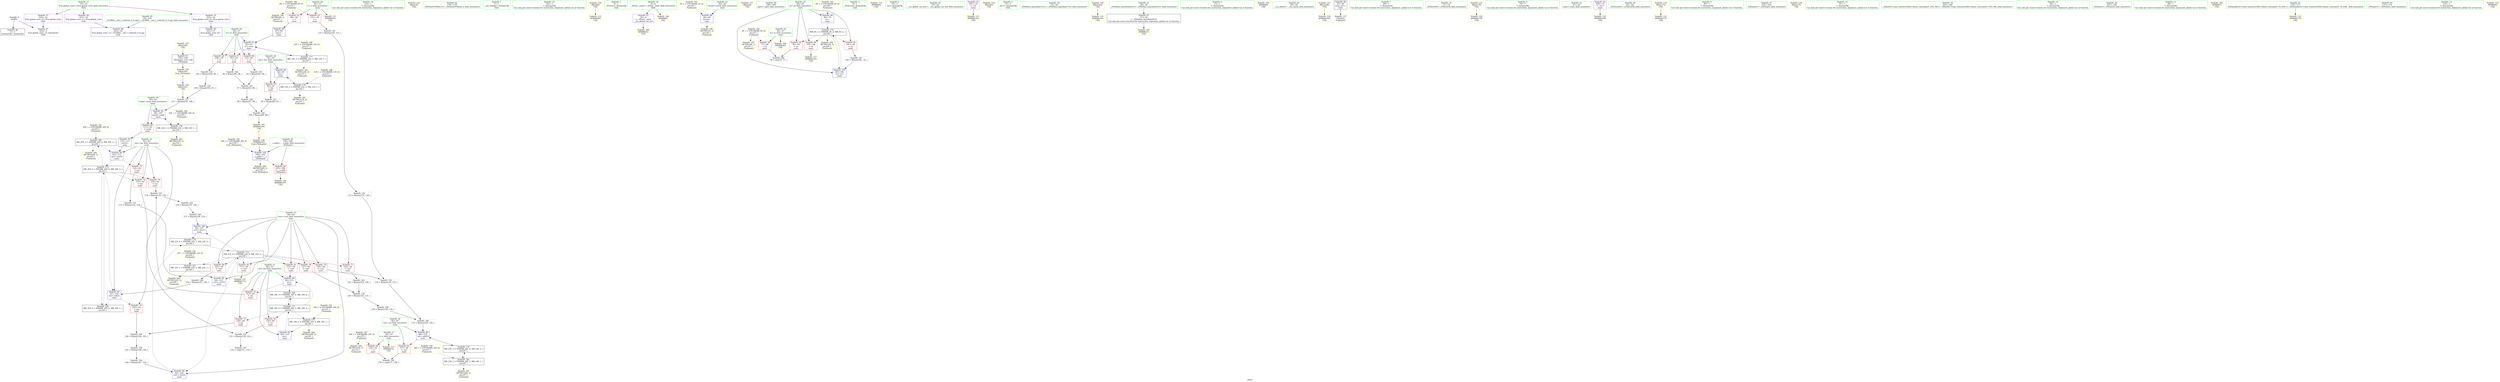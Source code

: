 digraph "SVFG" {
	label="SVFG";

	Node0x55baa61887c0 [shape=record,color=grey,label="{NodeID: 0\nNullPtr}"];
	Node0x55baa61887c0 -> Node0x55baa61a0a00[style=solid];
	Node0x55baa61887c0 -> Node0x55baa61a3cc0[style=solid];
	Node0x55baa61b2f90 [shape=record,color=black,label="{NodeID: 180\nMR_20V_2 = PHI(MR_20V_4, MR_20V_1, )\npts\{63 \}\n}"];
	Node0x55baa61b2f90 -> Node0x55baa61a42a0[style=dashed];
	Node0x55baa61b2f90 -> Node0x55baa61b7680[style=dashed];
	Node0x55baa61a0ca0 [shape=record,color=blue,label="{NodeID: 97\n62\<--142\nma\<--sub21\nmain\n}"];
	Node0x55baa61a0ca0 -> Node0x55baa61a32a0[style=dashed];
	Node0x55baa61a0ca0 -> Node0x55baa61af890[style=dashed];
	Node0x55baa619ee90 [shape=record,color=green,label="{NodeID: 14\n116\<--1\n\<--dummyObj\nCan only get source location for instruction, argument, global var or function.}"];
	Node0x55baa61a4600 [shape=record,color=yellow,style=double,label="{NodeID: 194\n24V_1 = ENCHI(MR_24V_0)\npts\{67 \}\nFun[main]}"];
	Node0x55baa61a4600 -> Node0x55baa61b3990[style=dashed];
	Node0x55baa61a58a0 [shape=record,color=yellow,style=double,label="{NodeID: 111\nAPARM(50)\nCS[]}"];
	Node0x55baa619f980 [shape=record,color=green,label="{NodeID: 28\n54\<--55\nlim\<--lim_field_insensitive\nmain\n}"];
	Node0x55baa619f980 -> Node0x55baa61a2a80[style=solid];
	Node0x55baa619f980 -> Node0x55baa61a3f60[style=solid];
	Node0x55baa61b7920 [shape=record,color=yellow,style=double,label="{NodeID: 208\nRETMU(26V_2)\npts\{195 \}\nFun[_ZSt4sqrte]}"];
	Node0x55baa61a6400 [shape=record,color=yellow,style=double,label="{NodeID: 125\nARet(70)\nCS[]}"];
	Node0x55baa61a0630 [shape=record,color=green,label="{NodeID: 42\n178\<--179\n_ZNSolsEPFRSoS_E\<--_ZNSolsEPFRSoS_E_field_insensitive\n}"];
	Node0x55baa61a1ac0 [shape=record,color=grey,label="{NodeID: 139\n128 = Binary(125, 127, )\n}"];
	Node0x55baa61a1ac0 -> Node0x55baa61a7a80[style=solid];
	Node0x55baa61a22d0 [shape=record,color=purple,label="{NodeID: 56\n223\<--14\nllvm.global_ctors_1\<--llvm.global_ctors\nGlob }"];
	Node0x55baa61a22d0 -> Node0x55baa61a3bc0[style=solid];
	Node0x55baa61a8e00 [shape=record,color=grey,label="{NodeID: 153\n155 = Binary(153, 154, )\n}"];
	Node0x55baa61a8e00 -> Node0x55baa61a8f80[style=solid];
	Node0x55baa61a2e90 [shape=record,color=red,label="{NodeID: 70\n120\<--60\n\<--mi\nmain\n}"];
	Node0x55baa61a2e90 -> Node0x55baa61a9a00[style=solid];
	Node0x55baa61aa300 [shape=record,color=grey,label="{NodeID: 167\n122 = cmp(121, 110, )\n}"];
	Node0x55baa61a39f0 [shape=record,color=red,label="{NodeID: 84\n197\<--194\n\<--__x.addr\n_ZSt4sqrte\n}"];
	Node0x55baa61a39f0 -> Node0x55baa61a6330[style=solid];
	Node0x55baa6188c10 [shape=record,color=green,label="{NodeID: 1\n7\<--1\n__dso_handle\<--dummyObj\nGlob }"];
	Node0x55baa61b3490 [shape=record,color=black,label="{NodeID: 181\nMR_22V_2 = PHI(MR_22V_4, MR_22V_1, )\npts\{65 \}\n}"];
	Node0x55baa61b3490 -> Node0x55baa61a4370[style=dashed];
	Node0x55baa61b3490 -> Node0x55baa61b7760[style=dashed];
	Node0x55baa61a0d70 [shape=record,color=blue,label="{NodeID: 98\n64\<--148\ncurr\<--div24\nmain\n}"];
	Node0x55baa61a0d70 -> Node0x55baa61afd90[style=dashed];
	Node0x55baa619ef20 [shape=record,color=green,label="{NodeID: 15\n126\<--1\n\<--dummyObj\nCan only get source location for instruction, argument, global var or function.}"];
	Node0x55baa61a46e0 [shape=record,color=yellow,style=double,label="{NodeID: 195\n26V_1 = ENCHI(MR_26V_0)\npts\{195 \}\nFun[_ZSt4sqrte]}"];
	Node0x55baa61a46e0 -> Node0x55baa61a10b0[style=dashed];
	Node0x55baa61a5970 [shape=record,color=yellow,style=double,label="{NodeID: 112\nAPARM(80)\nCS[]}"];
	Node0x55baa619fa50 [shape=record,color=green,label="{NodeID: 29\n56\<--57\nrr\<--rr_field_insensitive\nmain\n}"];
	Node0x55baa619fa50 -> Node0x55baa61a2b50[style=solid];
	Node0x55baa619fa50 -> Node0x55baa61a2c20[style=solid];
	Node0x55baa619fa50 -> Node0x55baa61a2cf0[style=solid];
	Node0x55baa619fa50 -> Node0x55baa61a4030[style=solid];
	Node0x55baa61a6490 [shape=record,color=yellow,style=double,label="{NodeID: 126\nARet(101)\nCS[]}"];
	Node0x55baa61a6490 -> Node0x55baa61a9400[style=solid];
	Node0x55baa61a0730 [shape=record,color=green,label="{NodeID: 43\n194\<--195\n__x.addr\<--__x.addr_field_insensitive\n_ZSt4sqrte\n}"];
	Node0x55baa61a0730 -> Node0x55baa61a39f0[style=solid];
	Node0x55baa61a0730 -> Node0x55baa61a10b0[style=solid];
	Node0x55baa61a7a80 [shape=record,color=grey,label="{NodeID: 140\n129 = Binary(128, 116, )\n}"];
	Node0x55baa61a7a80 -> Node0x55baa61a8380[style=solid];
	Node0x55baa61a23d0 [shape=record,color=purple,label="{NodeID: 57\n224\<--14\nllvm.global_ctors_2\<--llvm.global_ctors\nGlob }"];
	Node0x55baa61a23d0 -> Node0x55baa61a3cc0[style=solid];
	Node0x55baa61a8f80 [shape=record,color=grey,label="{NodeID: 154\n156 = Binary(155, 126, )\n}"];
	Node0x55baa61a8f80 -> Node0x55baa61a8800[style=solid];
	Node0x55baa61a2f60 [shape=record,color=red,label="{NodeID: 71\n144\<--60\n\<--mi\nmain\n}"];
	Node0x55baa61a2f60 -> Node0x55baa61a9b80[style=solid];
	Node0x55baa61af390 [shape=record,color=black,label="{NodeID: 168\nMR_18V_5 = PHI(MR_18V_6, MR_18V_4, )\npts\{61 \}\n}"];
	Node0x55baa61af390 -> Node0x55baa61b0290[style=dashed];
	Node0x55baa61a3ac0 [shape=record,color=blue,label="{NodeID: 85\n222\<--15\nllvm.global_ctors_0\<--\nGlob }"];
	Node0x55baa6188ea0 [shape=record,color=green,label="{NodeID: 2\n8\<--1\n_ZSt3cin\<--dummyObj\nGlob }"];
	Node0x55baa61b3990 [shape=record,color=black,label="{NodeID: 182\nMR_24V_2 = PHI(MR_24V_3, MR_24V_1, )\npts\{67 \}\n}"];
	Node0x55baa61b3990 -> Node0x55baa61b1190[style=dashed];
	Node0x55baa61b3990 -> Node0x55baa61b7840[style=dashed];
	Node0x55baa61a0e40 [shape=record,color=blue,label="{NodeID: 99\n60\<--151\nmi\<--\nmain\n}"];
	Node0x55baa61a0e40 -> Node0x55baa61a3030[style=dashed];
	Node0x55baa61a0e40 -> Node0x55baa61af390[style=dashed];
	Node0x55baa619efb0 [shape=record,color=green,label="{NodeID: 16\n4\<--6\n_ZStL8__ioinit\<--_ZStL8__ioinit_field_insensitive\nGlob }"];
	Node0x55baa619efb0 -> Node0x55baa61a1f60[style=solid];
	Node0x55baa619efb0 -> Node0x55baa61a5490[style=solid];
	Node0x55baa61a47f0 [shape=record,color=yellow,style=double,label="{NodeID: 196\nRETMU(2V_2)\npts\{45 \}\nFun[main]}"];
	Node0x55baa61a5a40 [shape=record,color=yellow,style=double,label="{NodeID: 113\nAPARM(52)\nCS[]}"];
	Node0x55baa619fb20 [shape=record,color=green,label="{NodeID: 30\n58\<--59\ntemp\<--temp_field_insensitive\nmain\n}"];
	Node0x55baa619fb20 -> Node0x55baa61a2dc0[style=solid];
	Node0x55baa619fb20 -> Node0x55baa61a4100[style=solid];
	Node0x55baa61a6520 [shape=record,color=yellow,style=double,label="{NodeID: 127\nARet(26)\nCS[]}"];
	Node0x55baa61a0800 [shape=record,color=green,label="{NodeID: 44\n199\<--200\nsqrtl\<--sqrtl_field_insensitive\n}"];
	Node0x55baa61a7c00 [shape=record,color=grey,label="{NodeID: 141\n132 = Binary(116, 131, )\n}"];
	Node0x55baa61a7c00 -> Node0x55baa61a7d80[style=solid];
	Node0x55baa61a24d0 [shape=record,color=red,label="{NodeID: 58\n77\<--46\n\<--tt\nmain\n}"];
	Node0x55baa61a24d0 -> Node0x55baa61aa180[style=solid];
	Node0x55baa61a9100 [shape=record,color=grey,label="{NodeID: 155\n105 = Binary(104, 94, )\n}"];
	Node0x55baa61a9100 -> Node0x55baa61a9280[style=solid];
	Node0x55baa61a3030 [shape=record,color=red,label="{NodeID: 72\n153\<--60\n\<--mi\nmain\n}"];
	Node0x55baa61a3030 -> Node0x55baa61a8e00[style=solid];
	Node0x55baa61af890 [shape=record,color=black,label="{NodeID: 169\nMR_20V_6 = PHI(MR_20V_4, MR_20V_5, )\npts\{63 \}\n}"];
	Node0x55baa61af890 -> Node0x55baa61b0790[style=dashed];
	Node0x55baa61a3bc0 [shape=record,color=blue,label="{NodeID: 86\n223\<--16\nllvm.global_ctors_1\<--_GLOBAL__sub_I_cedriclin_0_0.cpp\nGlob }"];
	Node0x55baa619e860 [shape=record,color=green,label="{NodeID: 3\n9\<--1\n_ZSt4cout\<--dummyObj\nGlob }"];
	Node0x55baa61b3e90 [shape=record,color=yellow,style=double,label="{NodeID: 183\n2V_1 = ENCHI(MR_2V_0)\npts\{45 \}\nFun[main]}"];
	Node0x55baa61b3e90 -> Node0x55baa61a3dc0[style=dashed];
	Node0x55baa61a0f10 [shape=record,color=blue,label="{NodeID: 100\n64\<--157\ncurr\<--div27\nmain\n}"];
	Node0x55baa61a0f10 -> Node0x55baa61afd90[style=dashed];
	Node0x55baa619f040 [shape=record,color=green,label="{NodeID: 17\n14\<--18\nllvm.global_ctors\<--llvm.global_ctors_field_insensitive\nGlob }"];
	Node0x55baa619f040 -> Node0x55baa61a21d0[style=solid];
	Node0x55baa619f040 -> Node0x55baa61a22d0[style=solid];
	Node0x55baa619f040 -> Node0x55baa61a23d0[style=solid];
	Node0x55baa61a5310 [shape=record,color=yellow,style=double,label="{NodeID: 197\nRETMU(4V_1)\npts\{47 \}\nFun[main]}"];
	Node0x55baa61a5b10 [shape=record,color=yellow,style=double,label="{NodeID: 114\nAPARM(9)\nCS[]}"];
	Node0x55baa619fbf0 [shape=record,color=green,label="{NodeID: 31\n60\<--61\nmi\<--mi_field_insensitive\nmain\n}"];
	Node0x55baa619fbf0 -> Node0x55baa61a2e90[style=solid];
	Node0x55baa619fbf0 -> Node0x55baa61a2f60[style=solid];
	Node0x55baa619fbf0 -> Node0x55baa61a3030[style=solid];
	Node0x55baa619fbf0 -> Node0x55baa61a41d0[style=solid];
	Node0x55baa619fbf0 -> Node0x55baa61a0e40[style=solid];
	Node0x55baa61a65b0 [shape=record,color=yellow,style=double,label="{NodeID: 128\nARet(80)\nCS[]}"];
	Node0x55baa61a65b0 -> Node0x55baa61a5970[style=solid];
	Node0x55baa61a0900 [shape=record,color=green,label="{NodeID: 45\n16\<--218\n_GLOBAL__sub_I_cedriclin_0_0.cpp\<--_GLOBAL__sub_I_cedriclin_0_0.cpp_field_insensitive\n}"];
	Node0x55baa61a0900 -> Node0x55baa61a3bc0[style=solid];
	Node0x55baa61a7d80 [shape=record,color=grey,label="{NodeID: 142\n133 = Binary(132, 126, )\n}"];
	Node0x55baa61a7d80 -> Node0x55baa61a7f00[style=solid];
	Node0x55baa61a25a0 [shape=record,color=red,label="{NodeID: 59\n76\<--48\n\<--zz\nmain\n}"];
	Node0x55baa61a25a0 -> Node0x55baa61aa180[style=solid];
	Node0x55baa61a9280 [shape=record,color=grey,label="{NodeID: 156\n106 = Binary(105, 91, )\n}"];
	Node0x55baa61a9280 -> Node0x55baa61a9400[style=solid];
	Node0x55baa61a3100 [shape=record,color=red,label="{NodeID: 73\n114\<--62\n\<--ma\nmain\n}"];
	Node0x55baa61a3100 -> Node0x55baa61a8c80[style=solid];
	Node0x55baa61afd90 [shape=record,color=black,label="{NodeID: 170\nMR_22V_6 = PHI(MR_22V_7, MR_22V_5, )\npts\{65 \}\n}"];
	Node0x55baa61afd90 -> Node0x55baa61b0c90[style=dashed];
	Node0x55baa61a3cc0 [shape=record,color=blue, style = dotted,label="{NodeID: 87\n224\<--3\nllvm.global_ctors_2\<--dummyVal\nGlob }"];
	Node0x55baa619e8f0 [shape=record,color=green,label="{NodeID: 4\n10\<--1\n.str\<--dummyObj\nGlob }"];
	Node0x55baa61b49b0 [shape=record,color=yellow,style=double,label="{NodeID: 184\n4V_1 = ENCHI(MR_4V_0)\npts\{47 \}\nFun[main]}"];
	Node0x55baa61b49b0 -> Node0x55baa61a24d0[style=dashed];
	Node0x55baa61b49b0 -> Node0x55baa61a5310[style=dashed];
	Node0x55baa61a0fe0 [shape=record,color=blue,label="{NodeID: 101\n48\<--182\nzz\<--inc\nmain\n}"];
	Node0x55baa61a0fe0 -> Node0x55baa61b1690[style=dashed];
	Node0x55baa619f0d0 [shape=record,color=green,label="{NodeID: 18\n19\<--20\n__cxx_global_var_init\<--__cxx_global_var_init_field_insensitive\n}"];
	Node0x55baa61b70c0 [shape=record,color=yellow,style=double,label="{NodeID: 198\nRETMU(6V_3)\npts\{49 \}\nFun[main]}"];
	Node0x55baa61a5be0 [shape=record,color=yellow,style=double,label="{NodeID: 115\nAPARM(161)\nCS[]}"];
	Node0x55baa619fcc0 [shape=record,color=green,label="{NodeID: 32\n62\<--63\nma\<--ma_field_insensitive\nmain\n}"];
	Node0x55baa619fcc0 -> Node0x55baa61a3100[style=solid];
	Node0x55baa619fcc0 -> Node0x55baa61a31d0[style=solid];
	Node0x55baa619fcc0 -> Node0x55baa61a32a0[style=solid];
	Node0x55baa619fcc0 -> Node0x55baa61a3370[style=solid];
	Node0x55baa619fcc0 -> Node0x55baa61a42a0[style=solid];
	Node0x55baa619fcc0 -> Node0x55baa61a0ca0[style=solid];
	Node0x55baa61a6640 [shape=record,color=yellow,style=double,label="{NodeID: 129\nARet(83)\nCS[]}"];
	Node0x55baa61a0a00 [shape=record,color=black,label="{NodeID: 46\n2\<--3\ndummyVal\<--dummyVal\n}"];
	Node0x55baa61a7f00 [shape=record,color=grey,label="{NodeID: 143\n134 = Binary(130, 133, )\n}"];
	Node0x55baa61a7f00 -> Node0x55baa61a8380[style=solid];
	Node0x55baa61a2670 [shape=record,color=red,label="{NodeID: 60\n165\<--48\n\<--zz\nmain\n}"];
	Node0x55baa61a2670 -> Node0x55baa61a5d80[style=solid];
	Node0x55baa61a9400 [shape=record,color=grey,label="{NodeID: 157\n107 = Binary(101, 106, )\n}"];
	Node0x55baa61a9400 -> Node0x55baa61a4100[style=solid];
	Node0x55baa61a31d0 [shape=record,color=red,label="{NodeID: 74\n119\<--62\n\<--ma\nmain\n}"];
	Node0x55baa61a31d0 -> Node0x55baa61a9a00[style=solid];
	Node0x55baa61b0290 [shape=record,color=black,label="{NodeID: 171\nMR_18V_4 = PHI(MR_18V_5, MR_18V_3, )\npts\{61 \}\n}"];
	Node0x55baa61b0290 -> Node0x55baa61a2e90[style=dashed];
	Node0x55baa61b0290 -> Node0x55baa61a2f60[style=dashed];
	Node0x55baa61b0290 -> Node0x55baa61a0e40[style=dashed];
	Node0x55baa61b0290 -> Node0x55baa61af390[style=dashed];
	Node0x55baa61b0290 -> Node0x55baa61b2a90[style=dashed];
	Node0x55baa61a3dc0 [shape=record,color=blue,label="{NodeID: 88\n44\<--69\nretval\<--\nmain\n}"];
	Node0x55baa61a3dc0 -> Node0x55baa61a47f0[style=dashed];
	Node0x55baa619e980 [shape=record,color=green,label="{NodeID: 5\n12\<--1\n.str.1\<--dummyObj\nGlob }"];
	Node0x55baa61b4a90 [shape=record,color=yellow,style=double,label="{NodeID: 185\n6V_1 = ENCHI(MR_6V_0)\npts\{49 \}\nFun[main]}"];
	Node0x55baa61b4a90 -> Node0x55baa61a3e90[style=dashed];
	Node0x55baa61a10b0 [shape=record,color=blue,label="{NodeID: 102\n194\<--193\n__x.addr\<--__x\n_ZSt4sqrte\n}"];
	Node0x55baa61a10b0 -> Node0x55baa61a39f0[style=dashed];
	Node0x55baa61a10b0 -> Node0x55baa61b7920[style=dashed];
	Node0x55baa619f1a0 [shape=record,color=green,label="{NodeID: 19\n23\<--24\n_ZNSt8ios_base4InitC1Ev\<--_ZNSt8ios_base4InitC1Ev_field_insensitive\n}"];
	Node0x55baa61b7170 [shape=record,color=yellow,style=double,label="{NodeID: 199\nRETMU(8V_1)\npts\{51 \}\nFun[main]}"];
	Node0x55baa61a5cb0 [shape=record,color=yellow,style=double,label="{NodeID: 116\nAPARM(162)\nCS[]}"];
	Node0x55baa619fd90 [shape=record,color=green,label="{NodeID: 33\n64\<--65\ncurr\<--curr_field_insensitive\nmain\n}"];
	Node0x55baa619fd90 -> Node0x55baa61a3440[style=solid];
	Node0x55baa619fd90 -> Node0x55baa61a3510[style=solid];
	Node0x55baa619fd90 -> Node0x55baa61a35e0[style=solid];
	Node0x55baa619fd90 -> Node0x55baa61a36b0[style=solid];
	Node0x55baa619fd90 -> Node0x55baa61a3780[style=solid];
	Node0x55baa619fd90 -> Node0x55baa61a3850[style=solid];
	Node0x55baa619fd90 -> Node0x55baa61a4370[style=solid];
	Node0x55baa619fd90 -> Node0x55baa61a0d70[style=solid];
	Node0x55baa619fd90 -> Node0x55baa61a0f10[style=solid];
	Node0x55baa61a66d0 [shape=record,color=yellow,style=double,label="{NodeID: 130\nARet(162)\nCS[]}"];
	Node0x55baa61a66d0 -> Node0x55baa61a5cb0[style=solid];
	Node0x55baa61a0b00 [shape=record,color=black,label="{NodeID: 47\n27\<--28\n\<--_ZNSt8ios_base4InitD1Ev\nCan only get source location for instruction, argument, global var or function.}"];
	Node0x55baa61a0b00 -> Node0x55baa61a5560[style=solid];
	Node0x55baa61a8080 [shape=record,color=grey,label="{NodeID: 144\n96 = Binary(95, 94, )\n}"];
	Node0x55baa61a8080 -> Node0x55baa61a8200[style=solid];
	Node0x55baa61a2740 [shape=record,color=red,label="{NodeID: 61\n181\<--48\n\<--zz\nmain\n}"];
	Node0x55baa61a2740 -> Node0x55baa61a8500[style=solid];
	Node0x55baa61a9580 [shape=record,color=grey,label="{NodeID: 158\n147 = Binary(146, 126, )\n}"];
	Node0x55baa61a9580 -> Node0x55baa61a9700[style=solid];
	Node0x55baa61a32a0 [shape=record,color=red,label="{NodeID: 75\n145\<--62\n\<--ma\nmain\n}"];
	Node0x55baa61a32a0 -> Node0x55baa61a9b80[style=solid];
	Node0x55baa61b0790 [shape=record,color=black,label="{NodeID: 172\nMR_20V_4 = PHI(MR_20V_6, MR_20V_3, )\npts\{63 \}\n}"];
	Node0x55baa61b0790 -> Node0x55baa61a31d0[style=dashed];
	Node0x55baa61b0790 -> Node0x55baa61a3370[style=dashed];
	Node0x55baa61b0790 -> Node0x55baa61a0ca0[style=dashed];
	Node0x55baa61b0790 -> Node0x55baa61af890[style=dashed];
	Node0x55baa61b0790 -> Node0x55baa61b2f90[style=dashed];
	Node0x55baa61a3e90 [shape=record,color=blue,label="{NodeID: 89\n48\<--74\nzz\<--\nmain\n}"];
	Node0x55baa61a3e90 -> Node0x55baa61b1690[style=dashed];
	Node0x55baa619ea10 [shape=record,color=green,label="{NodeID: 6\n15\<--1\n\<--dummyObj\nCan only get source location for instruction, argument, global var or function.}"];
	Node0x55baa61b4b70 [shape=record,color=yellow,style=double,label="{NodeID: 186\n8V_1 = ENCHI(MR_8V_0)\npts\{51 \}\nFun[main]}"];
	Node0x55baa61b4b70 -> Node0x55baa61a2810[style=dashed];
	Node0x55baa61b4b70 -> Node0x55baa61a28e0[style=dashed];
	Node0x55baa61b4b70 -> Node0x55baa61b7170[style=dashed];
	Node0x55baa61a1180 [shape=record,color=yellow,style=double,label="{NodeID: 103\nAPARM(8)\nCS[]}"];
	Node0x55baa619f270 [shape=record,color=green,label="{NodeID: 20\n29\<--30\n__cxa_atexit\<--__cxa_atexit_field_insensitive\n}"];
	Node0x55baa61b7220 [shape=record,color=yellow,style=double,label="{NodeID: 200\nRETMU(10V_1)\npts\{53 \}\nFun[main]}"];
	Node0x55baa61a5d80 [shape=record,color=yellow,style=double,label="{NodeID: 117\nAPARM(165)\nCS[]}"];
	Node0x55baa619fe60 [shape=record,color=green,label="{NodeID: 34\n66\<--67\nval\<--val_field_insensitive\nmain\n}"];
	Node0x55baa619fe60 -> Node0x55baa61a3920[style=solid];
	Node0x55baa619fe60 -> Node0x55baa61a0bd0[style=solid];
	Node0x55baa61a6760 [shape=record,color=yellow,style=double,label="{NodeID: 131\nARet(166)\nCS[]}"];
	Node0x55baa61a6760 -> Node0x55baa61a5e50[style=solid];
	Node0x55baa61a1c20 [shape=record,color=black,label="{NodeID: 48\n43\<--69\nmain_ret\<--\nmain\n}"];
	Node0x55baa61a1c20 -> Node0x55baa61a1500[style=solid];
	Node0x55baa61a8200 [shape=record,color=grey,label="{NodeID: 145\n97 = Binary(93, 96, )\n}"];
	Node0x55baa61a8200 -> Node0x55baa61a8680[style=solid];
	Node0x55baa61a2810 [shape=record,color=red,label="{NodeID: 62\n86\<--50\n\<--r\nmain\n}"];
	Node0x55baa61a2810 -> Node0x55baa61a1cf0[style=solid];
	Node0x55baa61a9700 [shape=record,color=grey,label="{NodeID: 159\n148 = Binary(147, 116, )\n}"];
	Node0x55baa61a9700 -> Node0x55baa61a0d70[style=solid];
	Node0x55baa61a3370 [shape=record,color=red,label="{NodeID: 76\n154\<--62\n\<--ma\nmain\n}"];
	Node0x55baa61a3370 -> Node0x55baa61a8e00[style=solid];
	Node0x55baa61b0c90 [shape=record,color=black,label="{NodeID: 173\nMR_22V_4 = PHI(MR_22V_6, MR_22V_3, )\npts\{65 \}\n}"];
	Node0x55baa61b0c90 -> Node0x55baa61a3440[style=dashed];
	Node0x55baa61b0c90 -> Node0x55baa61a3510[style=dashed];
	Node0x55baa61b0c90 -> Node0x55baa61a35e0[style=dashed];
	Node0x55baa61b0c90 -> Node0x55baa61a36b0[style=dashed];
	Node0x55baa61b0c90 -> Node0x55baa61a3780[style=dashed];
	Node0x55baa61b0c90 -> Node0x55baa61a3850[style=dashed];
	Node0x55baa61b0c90 -> Node0x55baa61a0d70[style=dashed];
	Node0x55baa61b0c90 -> Node0x55baa61a0f10[style=dashed];
	Node0x55baa61b0c90 -> Node0x55baa61b3490[style=dashed];
	Node0x55baa61a3f60 [shape=record,color=blue,label="{NodeID: 90\n54\<--85\nlim\<--\nmain\n}"];
	Node0x55baa61a3f60 -> Node0x55baa61a2a80[style=dashed];
	Node0x55baa61a3f60 -> Node0x55baa61b1b90[style=dashed];
	Node0x55baa619eaa0 [shape=record,color=green,label="{NodeID: 7\n69\<--1\n\<--dummyObj\nCan only get source location for instruction, argument, global var or function.}"];
	Node0x55baa61b4c50 [shape=record,color=yellow,style=double,label="{NodeID: 187\n10V_1 = ENCHI(MR_10V_0)\npts\{53 \}\nFun[main]}"];
	Node0x55baa61b4c50 -> Node0x55baa61a29b0[style=dashed];
	Node0x55baa61b4c50 -> Node0x55baa61b7220[style=dashed];
	Node0x55baa61a1250 [shape=record,color=yellow,style=double,label="{NodeID: 104\nAPARM(46)\nCS[]}"];
	Node0x55baa619f370 [shape=record,color=green,label="{NodeID: 21\n28\<--34\n_ZNSt8ios_base4InitD1Ev\<--_ZNSt8ios_base4InitD1Ev_field_insensitive\n}"];
	Node0x55baa619f370 -> Node0x55baa61a0b00[style=solid];
	Node0x55baa61b7300 [shape=record,color=yellow,style=double,label="{NodeID: 201\nRETMU(12V_2)\npts\{55 \}\nFun[main]}"];
	Node0x55baa61a5e50 [shape=record,color=yellow,style=double,label="{NodeID: 118\nAPARM(166)\nCS[]}"];
	Node0x55baa619ff30 [shape=record,color=green,label="{NodeID: 35\n71\<--72\n_ZNSirsERi\<--_ZNSirsERi_field_insensitive\n}"];
	Node0x55baa61a67f0 [shape=record,color=yellow,style=double,label="{NodeID: 132\nARet(170)\nCS[]}"];
	Node0x55baa61a67f0 -> Node0x55baa61a5ff0[style=solid];
	Node0x55baa61a1cf0 [shape=record,color=black,label="{NodeID: 49\n87\<--86\nconv\<--\nmain\n}"];
	Node0x55baa61a1cf0 -> Node0x55baa61a4030[style=solid];
	Node0x55baa61a8380 [shape=record,color=grey,label="{NodeID: 146\n135 = Binary(129, 134, )\n}"];
	Node0x55baa61a8380 -> Node0x55baa61a0bd0[style=solid];
	Node0x55baa61a28e0 [shape=record,color=red,label="{NodeID: 63\n131\<--50\n\<--r\nmain\n}"];
	Node0x55baa61a28e0 -> Node0x55baa61a7c00[style=solid];
	Node0x55baa61a9880 [shape=record,color=grey,label="{NodeID: 160\n100 = Binary(90, 98, )\n}"];
	Node0x55baa61a9880 -> Node0x55baa61a1320[style=solid];
	Node0x55baa61a3440 [shape=record,color=red,label="{NodeID: 77\n124\<--64\n\<--curr\nmain\n}"];
	Node0x55baa61a3440 -> Node0x55baa61a9d00[style=solid];
	Node0x55baa61b1190 [shape=record,color=black,label="{NodeID: 174\nMR_24V_3 = PHI(MR_24V_4, MR_24V_2, )\npts\{67 \}\n}"];
	Node0x55baa61b1190 -> Node0x55baa61a0bd0[style=dashed];
	Node0x55baa61b1190 -> Node0x55baa61b3990[style=dashed];
	Node0x55baa61a4030 [shape=record,color=blue,label="{NodeID: 91\n56\<--87\nrr\<--conv\nmain\n}"];
	Node0x55baa61a4030 -> Node0x55baa61a2b50[style=dashed];
	Node0x55baa61a4030 -> Node0x55baa61a2c20[style=dashed];
	Node0x55baa61a4030 -> Node0x55baa61a2cf0[style=dashed];
	Node0x55baa61a4030 -> Node0x55baa61b2090[style=dashed];
	Node0x55baa619eb30 [shape=record,color=green,label="{NodeID: 8\n74\<--1\n\<--dummyObj\nCan only get source location for instruction, argument, global var or function.}"];
	Node0x55baa61b4d30 [shape=record,color=yellow,style=double,label="{NodeID: 188\n12V_1 = ENCHI(MR_12V_0)\npts\{55 \}\nFun[main]}"];
	Node0x55baa61b4d30 -> Node0x55baa61b1b90[style=dashed];
	Node0x55baa61a1320 [shape=record,color=yellow,style=double,label="{NodeID: 105\nAPARM(100)\nCS[]|{<s0>6}}"];
	Node0x55baa61a1320:s0 -> Node0x55baa61a1410[style=solid,color=red];
	Node0x55baa619f470 [shape=record,color=green,label="{NodeID: 22\n41\<--42\nmain\<--main_field_insensitive\n}"];
	Node0x55baa61b73e0 [shape=record,color=yellow,style=double,label="{NodeID: 202\nRETMU(14V_2)\npts\{57 \}\nFun[main]}"];
	Node0x55baa61a5f20 [shape=record,color=yellow,style=double,label="{NodeID: 119\nAPARM(169)\nCS[]}"];
	Node0x55baa61a0030 [shape=record,color=green,label="{NodeID: 36\n81\<--82\n_ZNSirsERx\<--_ZNSirsERx_field_insensitive\n}"];
	Node0x55baa61a6880 [shape=record,color=yellow,style=double,label="{NodeID: 133\nARet(172)\nCS[]}"];
	Node0x55baa61a6880 -> Node0x55baa61a6190[style=solid];
	Node0x55baa61a1dc0 [shape=record,color=black,label="{NodeID: 50\n112\<--111\nconv9\<--\nmain\n}"];
	Node0x55baa61a1dc0 -> Node0x55baa61a42a0[style=solid];
	Node0x55baa61a8500 [shape=record,color=grey,label="{NodeID: 147\n182 = Binary(181, 74, )\n}"];
	Node0x55baa61a8500 -> Node0x55baa61a0fe0[style=solid];
	Node0x55baa61a29b0 [shape=record,color=red,label="{NodeID: 64\n138\<--52\n\<--t\nmain\n}"];
	Node0x55baa61a29b0 -> Node0x55baa61aa000[style=solid];
	Node0x55baa61a9a00 [shape=record,color=grey,label="{NodeID: 161\n121 = Binary(119, 120, )\n}"];
	Node0x55baa61a9a00 -> Node0x55baa61aa300[style=solid];
	Node0x55baa61a3510 [shape=record,color=red,label="{NodeID: 78\n127\<--64\n\<--curr\nmain\n}"];
	Node0x55baa61a3510 -> Node0x55baa61a1ac0[style=solid];
	Node0x55baa61b1690 [shape=record,color=black,label="{NodeID: 175\nMR_6V_3 = PHI(MR_6V_4, MR_6V_2, )\npts\{49 \}\n}"];
	Node0x55baa61b1690 -> Node0x55baa61a25a0[style=dashed];
	Node0x55baa61b1690 -> Node0x55baa61a2670[style=dashed];
	Node0x55baa61b1690 -> Node0x55baa61a2740[style=dashed];
	Node0x55baa61b1690 -> Node0x55baa61a0fe0[style=dashed];
	Node0x55baa61b1690 -> Node0x55baa61b70c0[style=dashed];
	Node0x55baa61a4100 [shape=record,color=blue,label="{NodeID: 92\n58\<--107\ntemp\<--sub8\nmain\n}"];
	Node0x55baa61a4100 -> Node0x55baa61a2dc0[style=dashed];
	Node0x55baa61a4100 -> Node0x55baa61b2590[style=dashed];
	Node0x55baa619ebc0 [shape=record,color=green,label="{NodeID: 9\n85\<--1\n\<--dummyObj\nCan only get source location for instruction, argument, global var or function.}"];
	Node0x55baa61b4e10 [shape=record,color=yellow,style=double,label="{NodeID: 189\n14V_1 = ENCHI(MR_14V_0)\npts\{57 \}\nFun[main]}"];
	Node0x55baa61b4e10 -> Node0x55baa61b2090[style=dashed];
	Node0x55baa61a5490 [shape=record,color=yellow,style=double,label="{NodeID: 106\nAPARM(4)\nCS[]}"];
	Node0x55baa619f570 [shape=record,color=green,label="{NodeID: 23\n44\<--45\nretval\<--retval_field_insensitive\nmain\n}"];
	Node0x55baa619f570 -> Node0x55baa61a3dc0[style=solid];
	Node0x55baa61b74c0 [shape=record,color=yellow,style=double,label="{NodeID: 203\nRETMU(16V_2)\npts\{59 \}\nFun[main]}"];
	Node0x55baa61a5ff0 [shape=record,color=yellow,style=double,label="{NodeID: 120\nAPARM(170)\nCS[]}"];
	Node0x55baa61a0130 [shape=record,color=green,label="{NodeID: 37\n102\<--103\n_ZSt4sqrte\<--_ZSt4sqrte_field_insensitive\n}"];
	Node0x55baa61a6910 [shape=record,color=yellow,style=double,label="{NodeID: 134\nARet(175)\nCS[]}"];
	Node0x55baa61a1e90 [shape=record,color=black,label="{NodeID: 51\n192\<--198\n_ZSt4sqrte_ret\<--call\n_ZSt4sqrte\n}"];
	Node0x55baa61a1e90 -> Node0x55baa61a19d0[style=solid];
	Node0x55baa61a8680 [shape=record,color=grey,label="{NodeID: 148\n98 = Binary(97, 99, )\n}"];
	Node0x55baa61a8680 -> Node0x55baa61a9880[style=solid];
	Node0x55baa61a2a80 [shape=record,color=red,label="{NodeID: 65\n89\<--54\n\<--lim\nmain\n}"];
	Node0x55baa61a2a80 -> Node0x55baa61a8b00[style=solid];
	Node0x55baa61a9b80 [shape=record,color=grey,label="{NodeID: 162\n146 = Binary(144, 145, )\n}"];
	Node0x55baa61a9b80 -> Node0x55baa61a9580[style=solid];
	Node0x55baa61a35e0 [shape=record,color=red,label="{NodeID: 79\n130\<--64\n\<--curr\nmain\n}"];
	Node0x55baa61a35e0 -> Node0x55baa61a7f00[style=solid];
	Node0x55baa61b1b90 [shape=record,color=black,label="{NodeID: 176\nMR_12V_2 = PHI(MR_12V_3, MR_12V_1, )\npts\{55 \}\n}"];
	Node0x55baa61b1b90 -> Node0x55baa61a3f60[style=dashed];
	Node0x55baa61b1b90 -> Node0x55baa61b7300[style=dashed];
	Node0x55baa61a41d0 [shape=record,color=blue,label="{NodeID: 93\n60\<--110\nmi\<--\nmain\n}"];
	Node0x55baa61a41d0 -> Node0x55baa61b0290[style=dashed];
	Node0x55baa619ec50 [shape=record,color=green,label="{NodeID: 10\n91\<--1\n\<--dummyObj\nCan only get source location for instruction, argument, global var or function.}"];
	Node0x55baa61b4ef0 [shape=record,color=yellow,style=double,label="{NodeID: 190\n16V_1 = ENCHI(MR_16V_0)\npts\{59 \}\nFun[main]}"];
	Node0x55baa61b4ef0 -> Node0x55baa61b2590[style=dashed];
	Node0x55baa61a5560 [shape=record,color=yellow,style=double,label="{NodeID: 107\nAPARM(27)\nCS[]}"];
	Node0x55baa619f640 [shape=record,color=green,label="{NodeID: 24\n46\<--47\ntt\<--tt_field_insensitive\nmain\n}"];
	Node0x55baa619f640 -> Node0x55baa61a24d0[style=solid];
	Node0x55baa619f640 -> Node0x55baa61a1250[style=solid];
	Node0x55baa61b75a0 [shape=record,color=yellow,style=double,label="{NodeID: 204\nRETMU(18V_2)\npts\{61 \}\nFun[main]}"];
	Node0x55baa61a60c0 [shape=record,color=yellow,style=double,label="{NodeID: 121\nAPARM(171)\nCS[]}"];
	Node0x55baa61a0230 [shape=record,color=green,label="{NodeID: 38\n163\<--164\n_ZStlsISt11char_traitsIcEERSt13basic_ostreamIcT_ES5_PKc\<--_ZStlsISt11char_traitsIcEERSt13basic_ostreamIcT_ES5_PKc_field_insensitive\n}"];
	Node0x55baa61a69a0 [shape=record,color=yellow,style=double,label="{NodeID: 135\nARet(198)\nCS[]}"];
	Node0x55baa61a69a0 -> Node0x55baa61a1e90[style=solid];
	Node0x55baa61a1f60 [shape=record,color=purple,label="{NodeID: 52\n25\<--4\n\<--_ZStL8__ioinit\n__cxx_global_var_init\n}"];
	Node0x55baa61a1f60 -> Node0x55baa61a5630[style=solid];
	Node0x55baa61a8800 [shape=record,color=grey,label="{NodeID: 149\n157 = Binary(156, 116, )\n}"];
	Node0x55baa61a8800 -> Node0x55baa61a0f10[style=solid];
	Node0x55baa61a2b50 [shape=record,color=red,label="{NodeID: 66\n92\<--56\n\<--rr\nmain\n}"];
	Node0x55baa61a2b50 -> Node0x55baa61a8980[style=solid];
	Node0x55baa61a9d00 [shape=record,color=grey,label="{NodeID: 163\n125 = Binary(124, 126, )\n}"];
	Node0x55baa61a9d00 -> Node0x55baa61a1ac0[style=solid];
	Node0x55baa61a36b0 [shape=record,color=red,label="{NodeID: 80\n141\<--64\n\<--curr\nmain\n}"];
	Node0x55baa61a36b0 -> Node0x55baa61a9e80[style=solid];
	Node0x55baa61b2090 [shape=record,color=black,label="{NodeID: 177\nMR_14V_2 = PHI(MR_14V_3, MR_14V_1, )\npts\{57 \}\n}"];
	Node0x55baa61b2090 -> Node0x55baa61a4030[style=dashed];
	Node0x55baa61b2090 -> Node0x55baa61b73e0[style=dashed];
	Node0x55baa61a42a0 [shape=record,color=blue,label="{NodeID: 94\n62\<--112\nma\<--conv9\nmain\n}"];
	Node0x55baa61a42a0 -> Node0x55baa61a3100[style=dashed];
	Node0x55baa61a42a0 -> Node0x55baa61b0790[style=dashed];
	Node0x55baa619ece0 [shape=record,color=green,label="{NodeID: 11\n94\<--1\n\<--dummyObj\nCan only get source location for instruction, argument, global var or function.}"];
	Node0x55baa61b4fd0 [shape=record,color=yellow,style=double,label="{NodeID: 191\n18V_1 = ENCHI(MR_18V_0)\npts\{61 \}\nFun[main]}"];
	Node0x55baa61b4fd0 -> Node0x55baa61b2a90[style=dashed];
	Node0x55baa61a5630 [shape=record,color=yellow,style=double,label="{NodeID: 108\nAPARM(25)\nCS[]}"];
	Node0x55baa619f710 [shape=record,color=green,label="{NodeID: 25\n48\<--49\nzz\<--zz_field_insensitive\nmain\n}"];
	Node0x55baa619f710 -> Node0x55baa61a25a0[style=solid];
	Node0x55baa619f710 -> Node0x55baa61a2670[style=solid];
	Node0x55baa619f710 -> Node0x55baa61a2740[style=solid];
	Node0x55baa619f710 -> Node0x55baa61a3e90[style=solid];
	Node0x55baa619f710 -> Node0x55baa61a0fe0[style=solid];
	Node0x55baa61b7680 [shape=record,color=yellow,style=double,label="{NodeID: 205\nRETMU(20V_2)\npts\{63 \}\nFun[main]}"];
	Node0x55baa61a6190 [shape=record,color=yellow,style=double,label="{NodeID: 122\nAPARM(172)\nCS[]}"];
	Node0x55baa61a0330 [shape=record,color=green,label="{NodeID: 39\n167\<--168\n_ZNSolsEi\<--_ZNSolsEi_field_insensitive\n}"];
	Node0x55baa61a1410 [shape=record,color=yellow,style=double,label="{NodeID: 136\nFPARM(193)\nFun[_ZSt4sqrte]}"];
	Node0x55baa61a1410 -> Node0x55baa61a10b0[style=solid];
	Node0x55baa61a2030 [shape=record,color=purple,label="{NodeID: 53\n161\<--10\n\<--.str\nmain\n}"];
	Node0x55baa61a2030 -> Node0x55baa61a5be0[style=solid];
	Node0x55baa61a8980 [shape=record,color=grey,label="{NodeID: 150\n93 = Binary(92, 94, )\n}"];
	Node0x55baa61a8980 -> Node0x55baa61a8200[style=solid];
	Node0x55baa61a2c20 [shape=record,color=red,label="{NodeID: 67\n95\<--56\n\<--rr\nmain\n}"];
	Node0x55baa61a2c20 -> Node0x55baa61a8080[style=solid];
	Node0x55baa61a9e80 [shape=record,color=grey,label="{NodeID: 164\n142 = Binary(141, 126, )\n}"];
	Node0x55baa61a9e80 -> Node0x55baa61a0ca0[style=solid];
	Node0x55baa61a3780 [shape=record,color=red,label="{NodeID: 81\n151\<--64\n\<--curr\nmain\n}"];
	Node0x55baa61a3780 -> Node0x55baa61a0e40[style=solid];
	Node0x55baa61b2590 [shape=record,color=black,label="{NodeID: 178\nMR_16V_2 = PHI(MR_16V_3, MR_16V_1, )\npts\{59 \}\n}"];
	Node0x55baa61b2590 -> Node0x55baa61a4100[style=dashed];
	Node0x55baa61b2590 -> Node0x55baa61b74c0[style=dashed];
	Node0x55baa61a4370 [shape=record,color=blue,label="{NodeID: 95\n64\<--115\ncurr\<--div10\nmain\n}"];
	Node0x55baa61a4370 -> Node0x55baa61b0c90[style=dashed];
	Node0x55baa619ed70 [shape=record,color=green,label="{NodeID: 12\n99\<--1\n\<--dummyObj\nCan only get source location for instruction, argument, global var or function.}"];
	Node0x55baa61a4440 [shape=record,color=yellow,style=double,label="{NodeID: 192\n20V_1 = ENCHI(MR_20V_0)\npts\{63 \}\nFun[main]}"];
	Node0x55baa61a4440 -> Node0x55baa61b2f90[style=dashed];
	Node0x55baa61a5700 [shape=record,color=yellow,style=double,label="{NodeID: 109\nAPARM(7)\nCS[]}"];
	Node0x55baa619f7e0 [shape=record,color=green,label="{NodeID: 26\n50\<--51\nr\<--r_field_insensitive\nmain\n}"];
	Node0x55baa619f7e0 -> Node0x55baa61a2810[style=solid];
	Node0x55baa619f7e0 -> Node0x55baa61a28e0[style=solid];
	Node0x55baa619f7e0 -> Node0x55baa61a58a0[style=solid];
	Node0x55baa61b7760 [shape=record,color=yellow,style=double,label="{NodeID: 206\nRETMU(22V_2)\npts\{65 \}\nFun[main]}"];
	Node0x55baa61a6260 [shape=record,color=yellow,style=double,label="{NodeID: 123\nAPARM(176)\nCS[]}"];
	Node0x55baa61a0430 [shape=record,color=green,label="{NodeID: 40\n173\<--174\n_ZNSolsEx\<--_ZNSolsEx_field_insensitive\n}"];
	Node0x55baa61a1500 [shape=record,color=yellow,style=double,label="{NodeID: 137\nFRet(43)\nFun[main]}"];
	Node0x55baa61a2100 [shape=record,color=purple,label="{NodeID: 54\n169\<--12\n\<--.str.1\nmain\n}"];
	Node0x55baa61a2100 -> Node0x55baa61a5f20[style=solid];
	Node0x55baa61a8b00 [shape=record,color=grey,label="{NodeID: 151\n90 = Binary(89, 91, )\n}"];
	Node0x55baa61a8b00 -> Node0x55baa61a9880[style=solid];
	Node0x55baa61a2cf0 [shape=record,color=red,label="{NodeID: 68\n104\<--56\n\<--rr\nmain\n}"];
	Node0x55baa61a2cf0 -> Node0x55baa61a9100[style=solid];
	Node0x55baa61aa000 [shape=record,color=grey,label="{NodeID: 165\n139 = cmp(137, 138, )\n}"];
	Node0x55baa61a3850 [shape=record,color=red,label="{NodeID: 82\n171\<--64\n\<--curr\nmain\n}"];
	Node0x55baa61a3850 -> Node0x55baa61a60c0[style=solid];
	Node0x55baa61b2a90 [shape=record,color=black,label="{NodeID: 179\nMR_18V_2 = PHI(MR_18V_4, MR_18V_1, )\npts\{61 \}\n}"];
	Node0x55baa61b2a90 -> Node0x55baa61a41d0[style=dashed];
	Node0x55baa61b2a90 -> Node0x55baa61b75a0[style=dashed];
	Node0x55baa61a0bd0 [shape=record,color=blue,label="{NodeID: 96\n66\<--135\nval\<--add19\nmain\n}"];
	Node0x55baa61a0bd0 -> Node0x55baa61a3920[style=dashed];
	Node0x55baa61a0bd0 -> Node0x55baa61b1190[style=dashed];
	Node0x55baa619ee00 [shape=record,color=green,label="{NodeID: 13\n110\<--1\n\<--dummyObj\nCan only get source location for instruction, argument, global var or function.}"];
	Node0x55baa61a4520 [shape=record,color=yellow,style=double,label="{NodeID: 193\n22V_1 = ENCHI(MR_22V_0)\npts\{65 \}\nFun[main]}"];
	Node0x55baa61a4520 -> Node0x55baa61b3490[style=dashed];
	Node0x55baa61a57d0 [shape=record,color=yellow,style=double,label="{NodeID: 110\nAPARM(8)\nCS[]}"];
	Node0x55baa619f8b0 [shape=record,color=green,label="{NodeID: 27\n52\<--53\nt\<--t_field_insensitive\nmain\n}"];
	Node0x55baa619f8b0 -> Node0x55baa61a29b0[style=solid];
	Node0x55baa619f8b0 -> Node0x55baa61a5a40[style=solid];
	Node0x55baa61b7840 [shape=record,color=yellow,style=double,label="{NodeID: 207\nRETMU(24V_2)\npts\{67 \}\nFun[main]}"];
	Node0x55baa61a6330 [shape=record,color=yellow,style=double,label="{NodeID: 124\nAPARM(197)\nCS[]}"];
	Node0x55baa61a0530 [shape=record,color=green,label="{NodeID: 41\n176\<--177\n_ZSt4endlIcSt11char_traitsIcEERSt13basic_ostreamIT_T0_ES6_\<--_ZSt4endlIcSt11char_traitsIcEERSt13basic_ostreamIT_T0_ES6__field_insensitive\n}"];
	Node0x55baa61a0530 -> Node0x55baa61a6260[style=solid];
	Node0x55baa61a19d0 [shape=record,color=yellow,style=double,label="{NodeID: 138\nFRet(192)\nFun[_ZSt4sqrte]|{<s0>6}}"];
	Node0x55baa61a19d0:s0 -> Node0x55baa61a6490[style=solid,color=blue];
	Node0x55baa61a21d0 [shape=record,color=purple,label="{NodeID: 55\n222\<--14\nllvm.global_ctors_0\<--llvm.global_ctors\nGlob }"];
	Node0x55baa61a21d0 -> Node0x55baa61a3ac0[style=solid];
	Node0x55baa61a8c80 [shape=record,color=grey,label="{NodeID: 152\n115 = Binary(114, 116, )\n}"];
	Node0x55baa61a8c80 -> Node0x55baa61a4370[style=solid];
	Node0x55baa61a2dc0 [shape=record,color=red,label="{NodeID: 69\n111\<--58\n\<--temp\nmain\n}"];
	Node0x55baa61a2dc0 -> Node0x55baa61a1dc0[style=solid];
	Node0x55baa61aa180 [shape=record,color=grey,label="{NodeID: 166\n78 = cmp(76, 77, )\n}"];
	Node0x55baa61a3920 [shape=record,color=red,label="{NodeID: 83\n137\<--66\n\<--val\nmain\n}"];
	Node0x55baa61a3920 -> Node0x55baa61aa000[style=solid];
}
